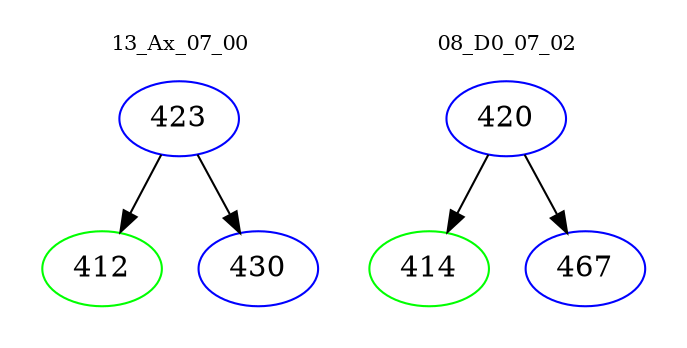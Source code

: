digraph{
subgraph cluster_0 {
color = white
label = "13_Ax_07_00";
fontsize=10;
T0_423 [label="423", color="blue"]
T0_423 -> T0_412 [color="black"]
T0_412 [label="412", color="green"]
T0_423 -> T0_430 [color="black"]
T0_430 [label="430", color="blue"]
}
subgraph cluster_1 {
color = white
label = "08_D0_07_02";
fontsize=10;
T1_420 [label="420", color="blue"]
T1_420 -> T1_414 [color="black"]
T1_414 [label="414", color="green"]
T1_420 -> T1_467 [color="black"]
T1_467 [label="467", color="blue"]
}
}
